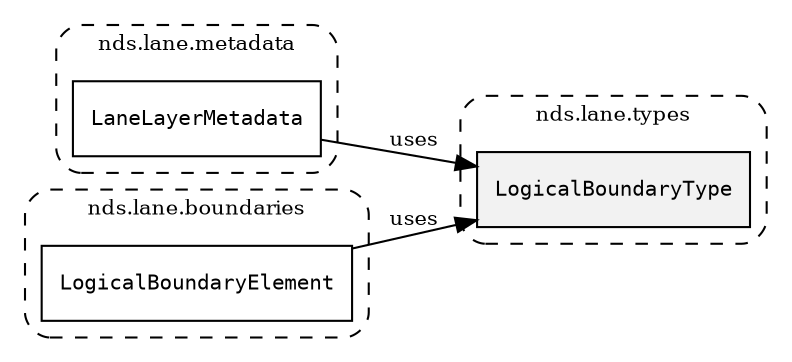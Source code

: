 /**
 * This dot file creates symbol collaboration diagram for LogicalBoundaryType.
 */
digraph ZSERIO
{
    node [shape=box, fontsize=10];
    rankdir="LR";
    fontsize=10;
    tooltip="LogicalBoundaryType collaboration diagram";

    subgraph "cluster_nds.lane.types"
    {
        style="dashed, rounded";
        label="nds.lane.types";
        tooltip="Package nds.lane.types";
        href="../../../content/packages/nds.lane.types.html#Package-nds-lane-types";
        target="_parent";

        "LogicalBoundaryType" [style="filled", fillcolor="#0000000D", target="_parent", label=<<font face="monospace"><table align="center" border="0" cellspacing="0" cellpadding="0"><tr><td href="../../../content/packages/nds.lane.types.html#Enum-LogicalBoundaryType" title="Enum defined in nds.lane.types">LogicalBoundaryType</td></tr></table></font>>];
    }

    subgraph "cluster_nds.lane.metadata"
    {
        style="dashed, rounded";
        label="nds.lane.metadata";
        tooltip="Package nds.lane.metadata";
        href="../../../content/packages/nds.lane.metadata.html#Package-nds-lane-metadata";
        target="_parent";

        "LaneLayerMetadata" [target="_parent", label=<<font face="monospace"><table align="center" border="0" cellspacing="0" cellpadding="0"><tr><td href="../../../content/packages/nds.lane.metadata.html#Structure-LaneLayerMetadata" title="Structure defined in nds.lane.metadata">LaneLayerMetadata</td></tr></table></font>>];
    }

    subgraph "cluster_nds.lane.boundaries"
    {
        style="dashed, rounded";
        label="nds.lane.boundaries";
        tooltip="Package nds.lane.boundaries";
        href="../../../content/packages/nds.lane.boundaries.html#Package-nds-lane-boundaries";
        target="_parent";

        "LogicalBoundaryElement" [target="_parent", label=<<font face="monospace"><table align="center" border="0" cellspacing="0" cellpadding="0"><tr><td href="../../../content/packages/nds.lane.boundaries.html#Structure-LogicalBoundaryElement" title="Structure defined in nds.lane.boundaries">LogicalBoundaryElement</td></tr></table></font>>];
    }

    "LaneLayerMetadata" -> "LogicalBoundaryType" [label="uses", fontsize=10];
    "LogicalBoundaryElement" -> "LogicalBoundaryType" [label="uses", fontsize=10];
}
